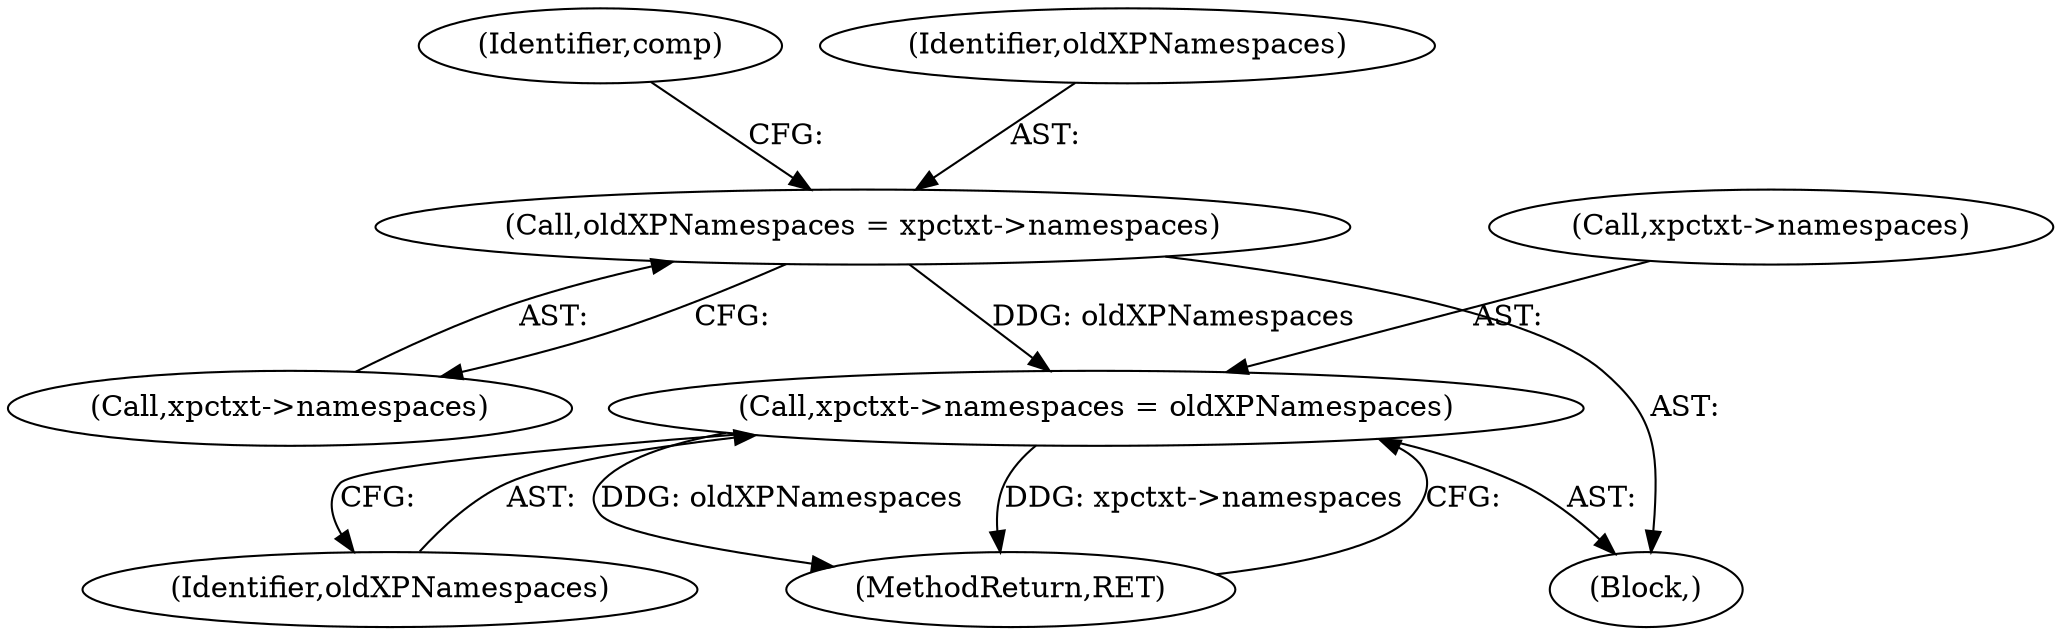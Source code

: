 digraph "0_Chrome_96dbafe288dbe2f0cc45fa3c39daf6d0c37acbab_42@pointer" {
"1000169" [label="(Call,oldXPNamespaces = xpctxt->namespaces)"];
"1000223" [label="(Call,xpctxt->namespaces = oldXPNamespaces)"];
"1000227" [label="(Identifier,oldXPNamespaces)"];
"1000224" [label="(Call,xpctxt->namespaces)"];
"1000223" [label="(Call,xpctxt->namespaces = oldXPNamespaces)"];
"1000177" [label="(Identifier,comp)"];
"1000170" [label="(Identifier,oldXPNamespaces)"];
"1000105" [label="(Block,)"];
"1000171" [label="(Call,xpctxt->namespaces)"];
"1000169" [label="(Call,oldXPNamespaces = xpctxt->namespaces)"];
"1000228" [label="(MethodReturn,RET)"];
"1000169" -> "1000105"  [label="AST: "];
"1000169" -> "1000171"  [label="CFG: "];
"1000170" -> "1000169"  [label="AST: "];
"1000171" -> "1000169"  [label="AST: "];
"1000177" -> "1000169"  [label="CFG: "];
"1000169" -> "1000223"  [label="DDG: oldXPNamespaces"];
"1000223" -> "1000105"  [label="AST: "];
"1000223" -> "1000227"  [label="CFG: "];
"1000224" -> "1000223"  [label="AST: "];
"1000227" -> "1000223"  [label="AST: "];
"1000228" -> "1000223"  [label="CFG: "];
"1000223" -> "1000228"  [label="DDG: oldXPNamespaces"];
"1000223" -> "1000228"  [label="DDG: xpctxt->namespaces"];
}
